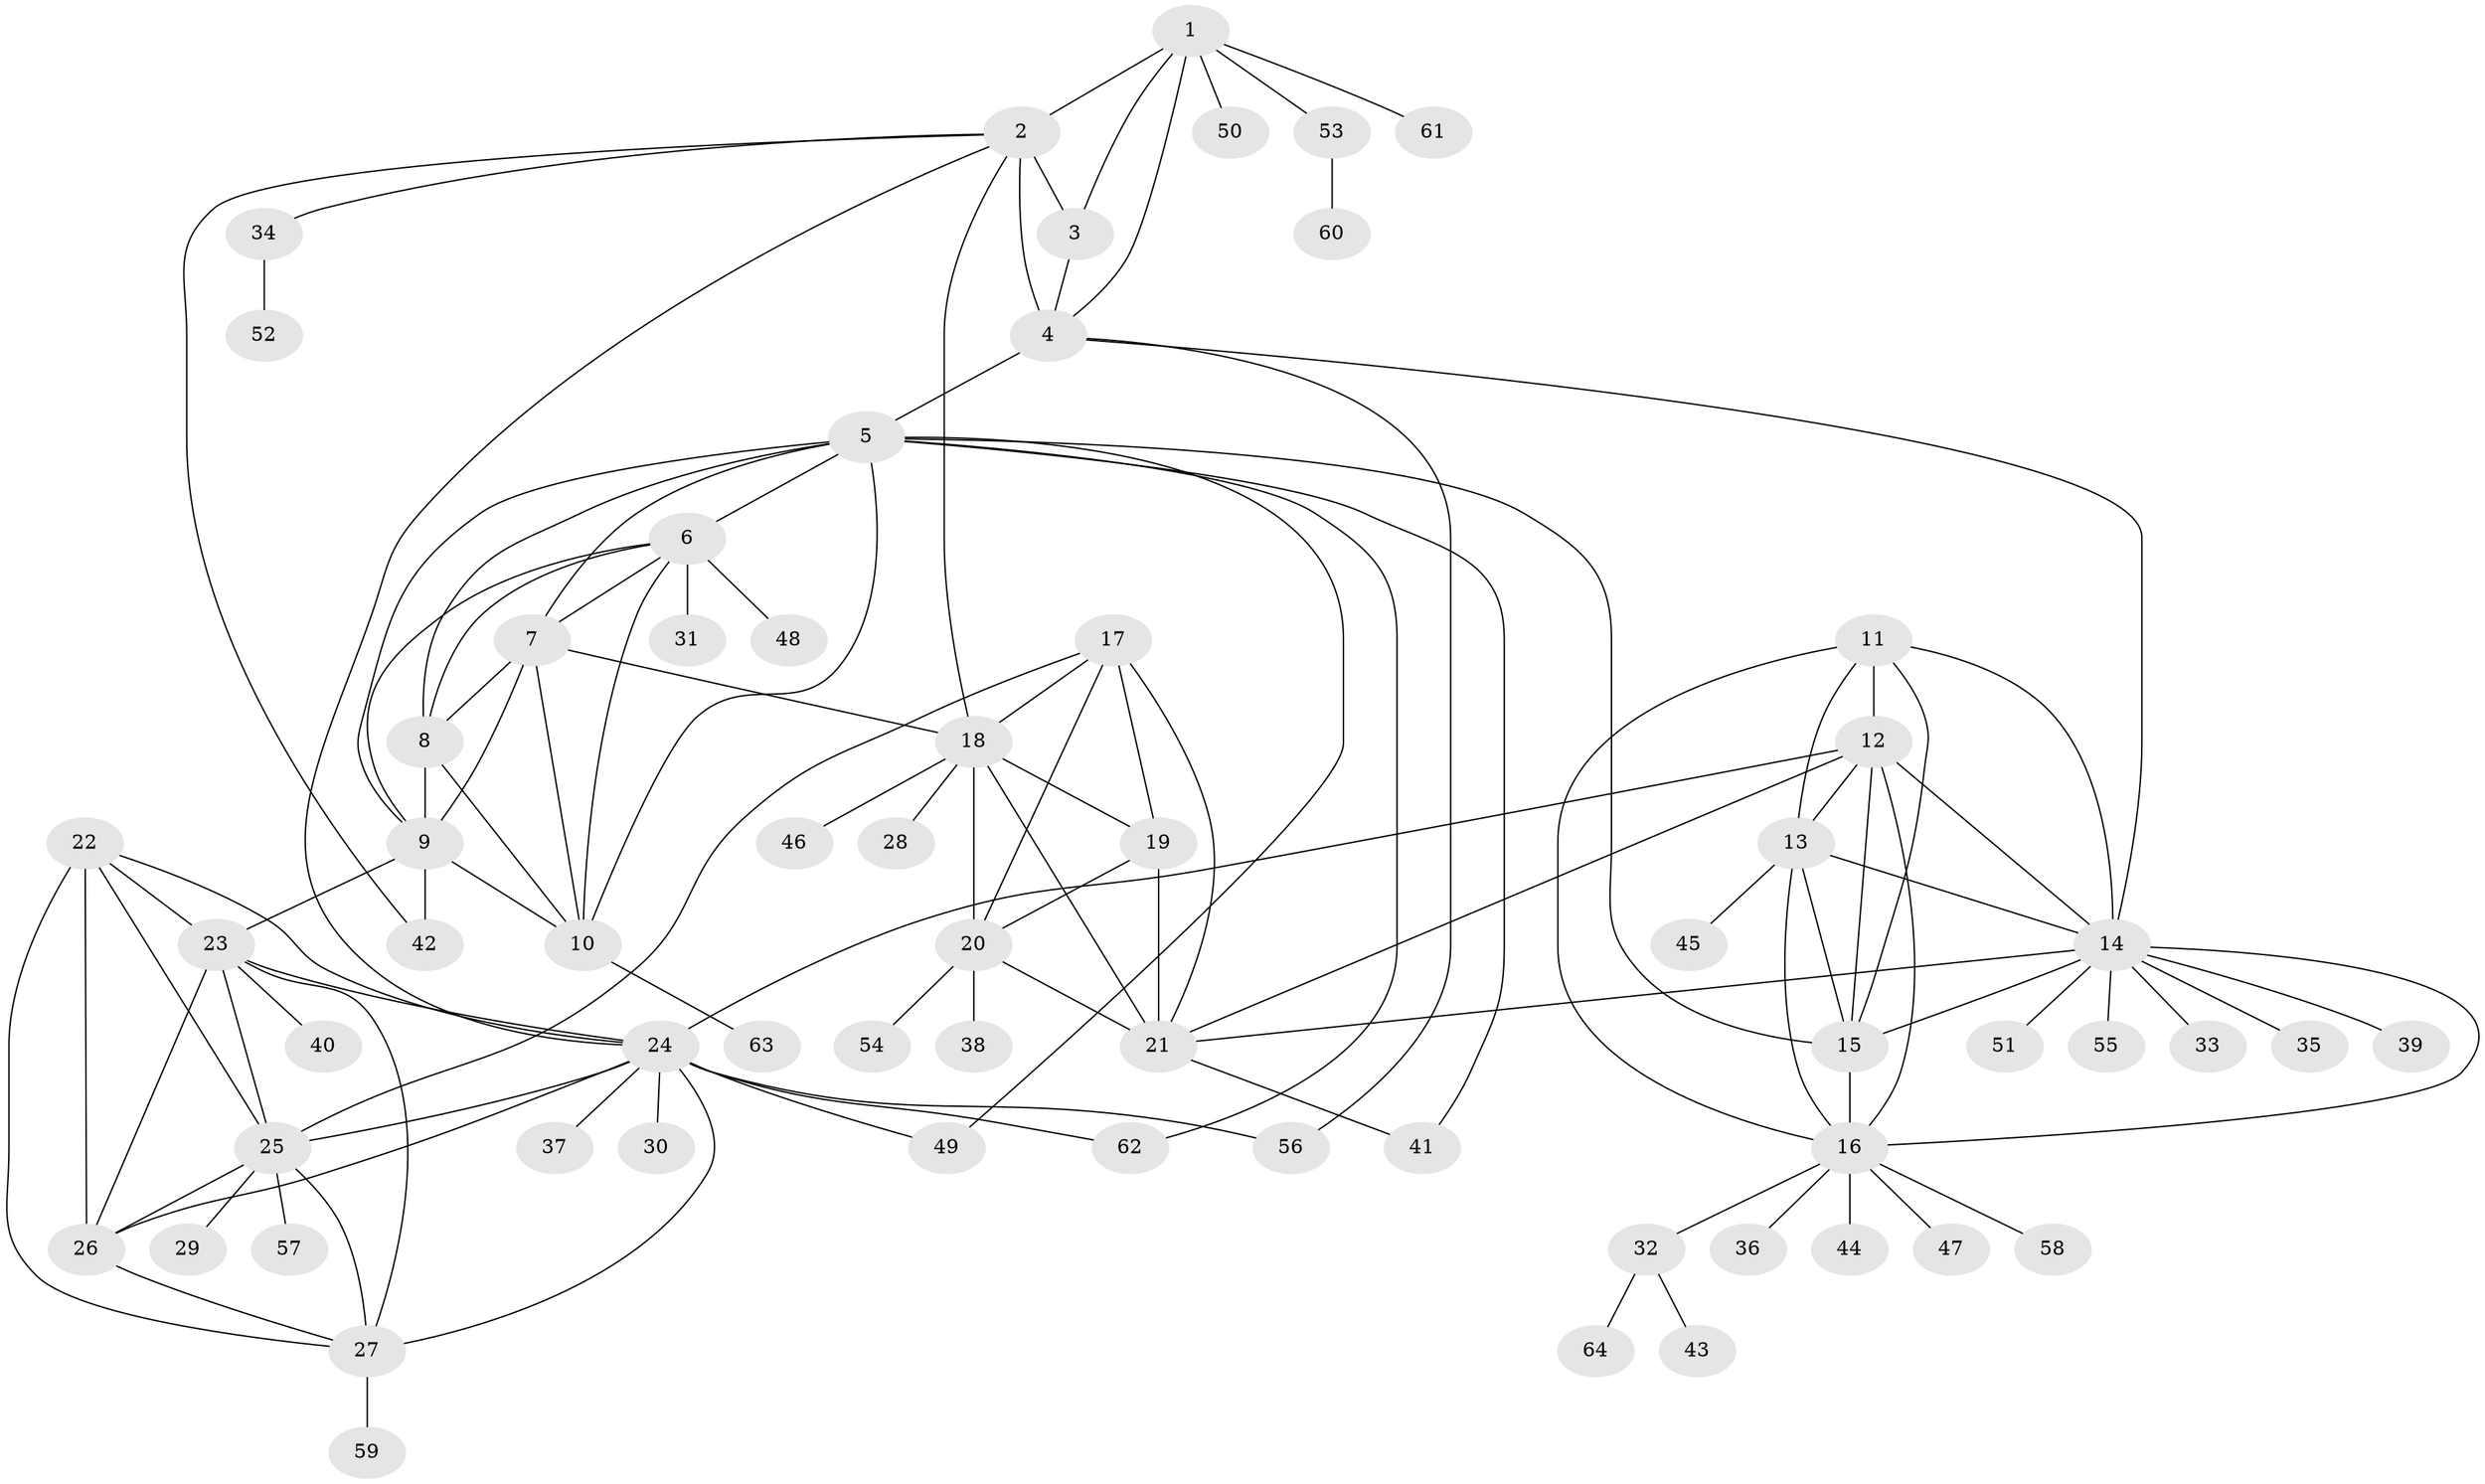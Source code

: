 // original degree distribution, {11: 0.0234375, 6: 0.0234375, 10: 0.03125, 5: 0.0234375, 9: 0.0234375, 8: 0.03125, 12: 0.015625, 7: 0.046875, 13: 0.015625, 2: 0.125, 1: 0.6171875, 4: 0.0078125, 3: 0.015625}
// Generated by graph-tools (version 1.1) at 2025/37/03/09/25 02:37:14]
// undirected, 64 vertices, 114 edges
graph export_dot {
graph [start="1"]
  node [color=gray90,style=filled];
  1;
  2;
  3;
  4;
  5;
  6;
  7;
  8;
  9;
  10;
  11;
  12;
  13;
  14;
  15;
  16;
  17;
  18;
  19;
  20;
  21;
  22;
  23;
  24;
  25;
  26;
  27;
  28;
  29;
  30;
  31;
  32;
  33;
  34;
  35;
  36;
  37;
  38;
  39;
  40;
  41;
  42;
  43;
  44;
  45;
  46;
  47;
  48;
  49;
  50;
  51;
  52;
  53;
  54;
  55;
  56;
  57;
  58;
  59;
  60;
  61;
  62;
  63;
  64;
  1 -- 2 [weight=3.0];
  1 -- 3 [weight=1.0];
  1 -- 4 [weight=1.0];
  1 -- 50 [weight=1.0];
  1 -- 53 [weight=1.0];
  1 -- 61 [weight=3.0];
  2 -- 3 [weight=7.0];
  2 -- 4 [weight=3.0];
  2 -- 18 [weight=1.0];
  2 -- 24 [weight=1.0];
  2 -- 34 [weight=1.0];
  2 -- 42 [weight=1.0];
  3 -- 4 [weight=1.0];
  4 -- 5 [weight=1.0];
  4 -- 14 [weight=1.0];
  4 -- 56 [weight=1.0];
  5 -- 6 [weight=1.0];
  5 -- 7 [weight=1.0];
  5 -- 8 [weight=1.0];
  5 -- 9 [weight=1.0];
  5 -- 10 [weight=1.0];
  5 -- 15 [weight=1.0];
  5 -- 41 [weight=1.0];
  5 -- 49 [weight=1.0];
  5 -- 62 [weight=1.0];
  6 -- 7 [weight=1.0];
  6 -- 8 [weight=1.0];
  6 -- 9 [weight=1.0];
  6 -- 10 [weight=1.0];
  6 -- 31 [weight=5.0];
  6 -- 48 [weight=1.0];
  7 -- 8 [weight=4.0];
  7 -- 9 [weight=1.0];
  7 -- 10 [weight=1.0];
  7 -- 18 [weight=1.0];
  8 -- 9 [weight=1.0];
  8 -- 10 [weight=1.0];
  9 -- 10 [weight=1.0];
  9 -- 23 [weight=1.0];
  9 -- 42 [weight=5.0];
  10 -- 63 [weight=1.0];
  11 -- 12 [weight=1.0];
  11 -- 13 [weight=1.0];
  11 -- 14 [weight=1.0];
  11 -- 15 [weight=1.0];
  11 -- 16 [weight=1.0];
  12 -- 13 [weight=1.0];
  12 -- 14 [weight=1.0];
  12 -- 15 [weight=1.0];
  12 -- 16 [weight=1.0];
  12 -- 21 [weight=1.0];
  12 -- 24 [weight=1.0];
  13 -- 14 [weight=1.0];
  13 -- 15 [weight=1.0];
  13 -- 16 [weight=1.0];
  13 -- 45 [weight=1.0];
  14 -- 15 [weight=1.0];
  14 -- 16 [weight=1.0];
  14 -- 21 [weight=1.0];
  14 -- 33 [weight=1.0];
  14 -- 35 [weight=1.0];
  14 -- 39 [weight=1.0];
  14 -- 51 [weight=1.0];
  14 -- 55 [weight=1.0];
  15 -- 16 [weight=1.0];
  16 -- 32 [weight=1.0];
  16 -- 36 [weight=1.0];
  16 -- 44 [weight=1.0];
  16 -- 47 [weight=1.0];
  16 -- 58 [weight=1.0];
  17 -- 18 [weight=1.0];
  17 -- 19 [weight=1.0];
  17 -- 20 [weight=1.0];
  17 -- 21 [weight=2.0];
  17 -- 25 [weight=1.0];
  18 -- 19 [weight=1.0];
  18 -- 20 [weight=1.0];
  18 -- 21 [weight=2.0];
  18 -- 28 [weight=1.0];
  18 -- 46 [weight=1.0];
  19 -- 20 [weight=1.0];
  19 -- 21 [weight=6.0];
  20 -- 21 [weight=2.0];
  20 -- 38 [weight=3.0];
  20 -- 54 [weight=1.0];
  21 -- 41 [weight=1.0];
  22 -- 23 [weight=1.0];
  22 -- 24 [weight=1.0];
  22 -- 25 [weight=1.0];
  22 -- 26 [weight=3.0];
  22 -- 27 [weight=1.0];
  23 -- 24 [weight=1.0];
  23 -- 25 [weight=1.0];
  23 -- 26 [weight=1.0];
  23 -- 27 [weight=1.0];
  23 -- 40 [weight=1.0];
  24 -- 25 [weight=1.0];
  24 -- 26 [weight=1.0];
  24 -- 27 [weight=1.0];
  24 -- 30 [weight=1.0];
  24 -- 37 [weight=1.0];
  24 -- 49 [weight=1.0];
  24 -- 56 [weight=1.0];
  24 -- 62 [weight=1.0];
  25 -- 26 [weight=1.0];
  25 -- 27 [weight=1.0];
  25 -- 29 [weight=1.0];
  25 -- 57 [weight=1.0];
  26 -- 27 [weight=1.0];
  27 -- 59 [weight=1.0];
  32 -- 43 [weight=1.0];
  32 -- 64 [weight=1.0];
  34 -- 52 [weight=1.0];
  53 -- 60 [weight=1.0];
}
